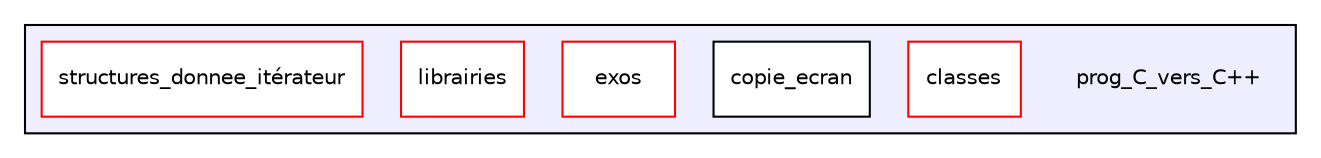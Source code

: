 digraph "prog_C_vers_C++" {
  compound=true
  node [ fontsize="10", fontname="Helvetica"];
  edge [ labelfontsize="10", labelfontname="Helvetica"];
  subgraph clusterdir_0279f0bf3499566928b244050d68cab8 {
    graph [ bgcolor="#eeeeff", pencolor="black", label="" URL="dir_0279f0bf3499566928b244050d68cab8.html"];
    dir_0279f0bf3499566928b244050d68cab8 [shape=plaintext label="prog_C_vers_C++"];
    dir_dceab970937d3bb196793ff2e2554e33 [shape=box label="classes" color="red" fillcolor="white" style="filled" URL="dir_dceab970937d3bb196793ff2e2554e33.html"];
    dir_94fe9250d163a88b2bcc485edbada142 [shape=box label="copie_ecran" color="black" fillcolor="white" style="filled" URL="dir_94fe9250d163a88b2bcc485edbada142.html"];
    dir_b6291839884a115dbb9394c5ee136ed4 [shape=box label="exos" color="red" fillcolor="white" style="filled" URL="dir_b6291839884a115dbb9394c5ee136ed4.html"];
    dir_c9138302fc6ce4e156dd464dde797d86 [shape=box label="librairies" color="red" fillcolor="white" style="filled" URL="dir_c9138302fc6ce4e156dd464dde797d86.html"];
    dir_ea413173ad63ac70fade8611a7ec35d6 [shape=box label="structures_donnee_itérateur" color="red" fillcolor="white" style="filled" URL="dir_ea413173ad63ac70fade8611a7ec35d6.html"];
  }
}
